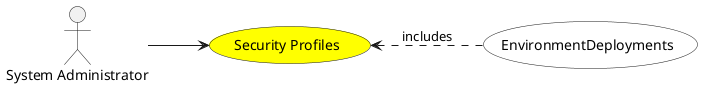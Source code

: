 @startuml


left to right direction

usecase "Security Profiles" as SecurityProfiles #yellow

Actor "System Administrator" as SystemAdministrator

SystemAdministrator --> SecurityProfiles











usecase "EnvironmentDeployments" as EnvironmentDeployments #white

SecurityProfiles <.. EnvironmentDeployments : includes

@enduml
